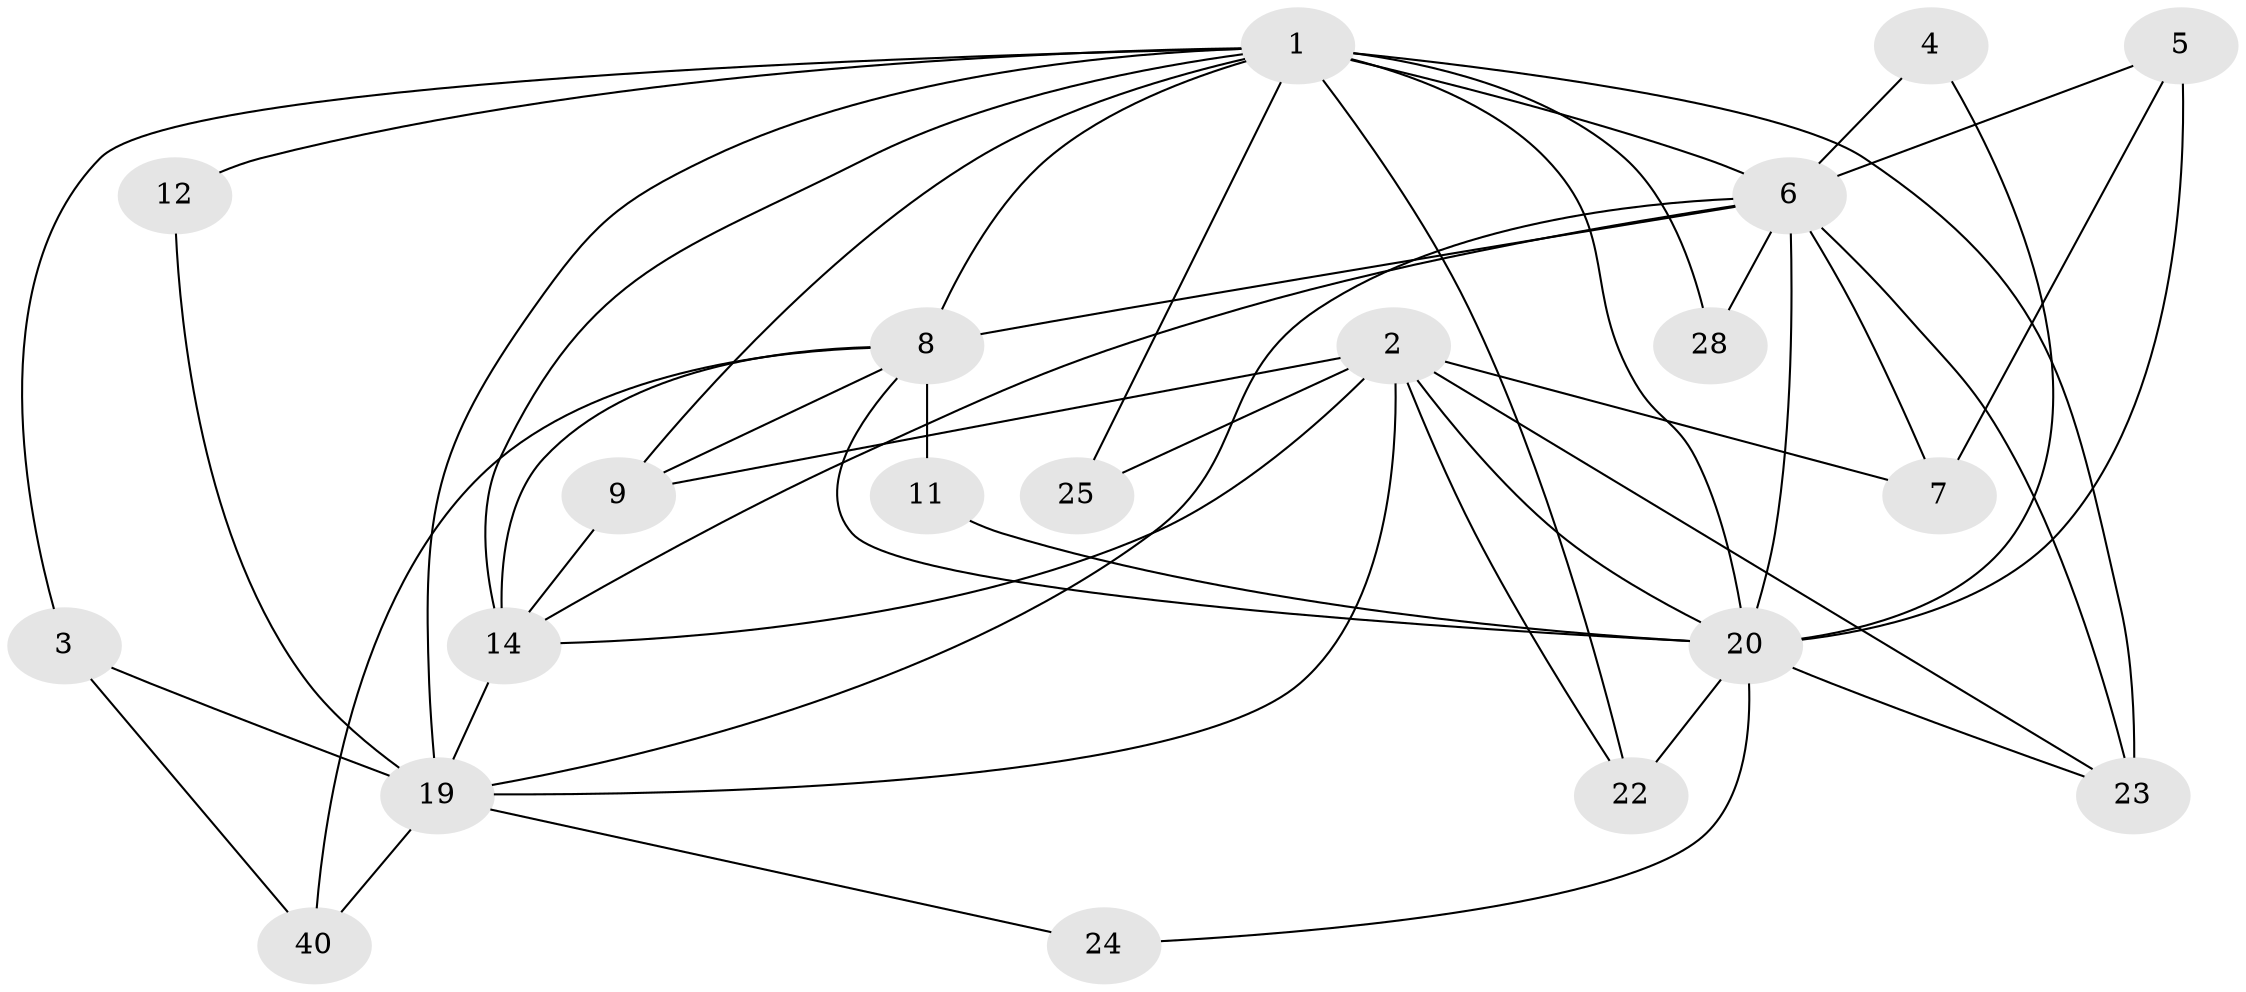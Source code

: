 // original degree distribution, {5: 0.21153846153846154, 3: 0.34615384615384615, 2: 0.11538461538461539, 7: 0.057692307692307696, 4: 0.17307692307692307, 6: 0.09615384615384616}
// Generated by graph-tools (version 1.1) at 2025/18/03/04/25 18:18:48]
// undirected, 20 vertices, 48 edges
graph export_dot {
graph [start="1"]
  node [color=gray90,style=filled];
  1 [super="+15+13"];
  2 [super="+10+16"];
  3;
  4;
  5;
  6 [super="+36+39+17+50"];
  7 [super="+43+21"];
  8 [super="+30+35"];
  9;
  11;
  12 [super="+46"];
  14;
  19 [super="+26+34+48"];
  20 [super="+44+51+37"];
  22;
  23 [super="+31+49"];
  24;
  25;
  28;
  40;
  1 -- 22;
  1 -- 23 [weight=3];
  1 -- 6 [weight=2];
  1 -- 8;
  1 -- 9;
  1 -- 14;
  1 -- 19 [weight=2];
  1 -- 20 [weight=3];
  1 -- 25 [weight=2];
  1 -- 28 [weight=2];
  1 -- 12 [weight=3];
  1 -- 3;
  2 -- 20;
  2 -- 22;
  2 -- 25;
  2 -- 14;
  2 -- 9;
  2 -- 19;
  2 -- 7;
  2 -- 23;
  3 -- 40;
  3 -- 19;
  4 -- 20;
  4 -- 6;
  5 -- 7;
  5 -- 20;
  5 -- 6;
  6 -- 8 [weight=2];
  6 -- 14;
  6 -- 20;
  6 -- 23;
  6 -- 19 [weight=2];
  6 -- 7 [weight=2];
  6 -- 28;
  8 -- 11 [weight=3];
  8 -- 9;
  8 -- 40;
  8 -- 14;
  8 -- 20;
  9 -- 14;
  11 -- 20;
  12 -- 19;
  14 -- 19 [weight=2];
  19 -- 40 [weight=2];
  19 -- 24;
  20 -- 24;
  20 -- 23 [weight=2];
  20 -- 22;
}
